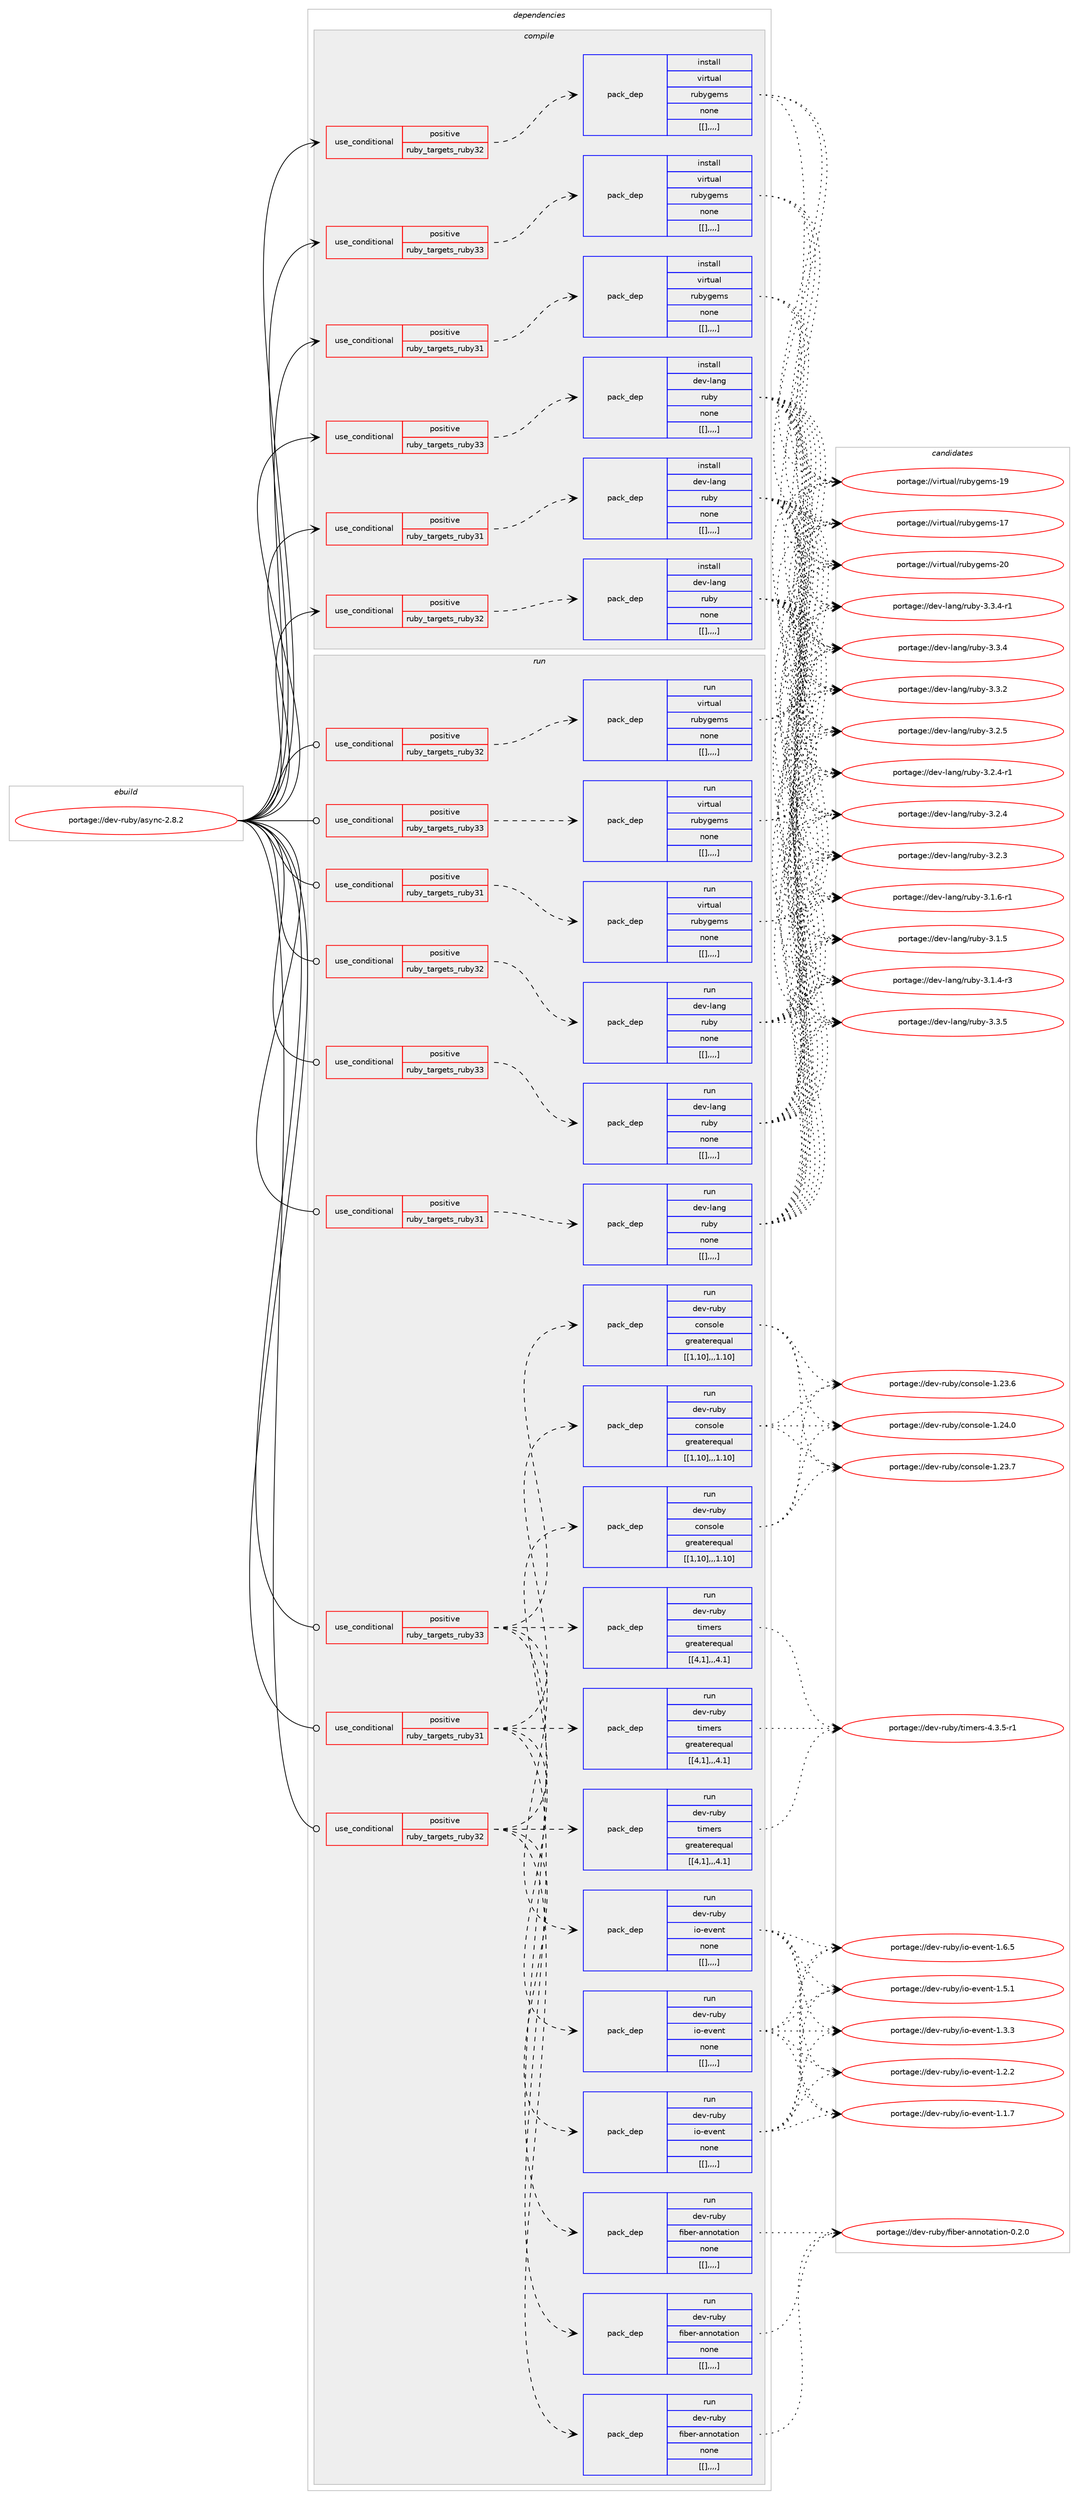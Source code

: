 digraph prolog {

# *************
# Graph options
# *************

newrank=true;
concentrate=true;
compound=true;
graph [rankdir=LR,fontname=Helvetica,fontsize=10,ranksep=1.5];#, ranksep=2.5, nodesep=0.2];
edge  [arrowhead=vee];
node  [fontname=Helvetica,fontsize=10];

# **********
# The ebuild
# **********

subgraph cluster_leftcol {
color=gray;
label=<<i>ebuild</i>>;
id [label="portage://dev-ruby/async-2.8.2", color=red, width=4, href="../dev-ruby/async-2.8.2.svg"];
}

# ****************
# The dependencies
# ****************

subgraph cluster_midcol {
color=gray;
label=<<i>dependencies</i>>;
subgraph cluster_compile {
fillcolor="#eeeeee";
style=filled;
label=<<i>compile</i>>;
subgraph cond48261 {
dependency186600 [label=<<TABLE BORDER="0" CELLBORDER="1" CELLSPACING="0" CELLPADDING="4"><TR><TD ROWSPAN="3" CELLPADDING="10">use_conditional</TD></TR><TR><TD>positive</TD></TR><TR><TD>ruby_targets_ruby31</TD></TR></TABLE>>, shape=none, color=red];
subgraph pack137008 {
dependency186687 [label=<<TABLE BORDER="0" CELLBORDER="1" CELLSPACING="0" CELLPADDING="4" WIDTH="220"><TR><TD ROWSPAN="6" CELLPADDING="30">pack_dep</TD></TR><TR><TD WIDTH="110">install</TD></TR><TR><TD>dev-lang</TD></TR><TR><TD>ruby</TD></TR><TR><TD>none</TD></TR><TR><TD>[[],,,,]</TD></TR></TABLE>>, shape=none, color=blue];
}
dependency186600:e -> dependency186687:w [weight=20,style="dashed",arrowhead="vee"];
}
id:e -> dependency186600:w [weight=20,style="solid",arrowhead="vee"];
subgraph cond48298 {
dependency186701 [label=<<TABLE BORDER="0" CELLBORDER="1" CELLSPACING="0" CELLPADDING="4"><TR><TD ROWSPAN="3" CELLPADDING="10">use_conditional</TD></TR><TR><TD>positive</TD></TR><TR><TD>ruby_targets_ruby31</TD></TR></TABLE>>, shape=none, color=red];
subgraph pack137037 {
dependency186730 [label=<<TABLE BORDER="0" CELLBORDER="1" CELLSPACING="0" CELLPADDING="4" WIDTH="220"><TR><TD ROWSPAN="6" CELLPADDING="30">pack_dep</TD></TR><TR><TD WIDTH="110">install</TD></TR><TR><TD>virtual</TD></TR><TR><TD>rubygems</TD></TR><TR><TD>none</TD></TR><TR><TD>[[],,,,]</TD></TR></TABLE>>, shape=none, color=blue];
}
dependency186701:e -> dependency186730:w [weight=20,style="dashed",arrowhead="vee"];
}
id:e -> dependency186701:w [weight=20,style="solid",arrowhead="vee"];
subgraph cond48322 {
dependency186761 [label=<<TABLE BORDER="0" CELLBORDER="1" CELLSPACING="0" CELLPADDING="4"><TR><TD ROWSPAN="3" CELLPADDING="10">use_conditional</TD></TR><TR><TD>positive</TD></TR><TR><TD>ruby_targets_ruby32</TD></TR></TABLE>>, shape=none, color=red];
subgraph pack137065 {
dependency186799 [label=<<TABLE BORDER="0" CELLBORDER="1" CELLSPACING="0" CELLPADDING="4" WIDTH="220"><TR><TD ROWSPAN="6" CELLPADDING="30">pack_dep</TD></TR><TR><TD WIDTH="110">install</TD></TR><TR><TD>dev-lang</TD></TR><TR><TD>ruby</TD></TR><TR><TD>none</TD></TR><TR><TD>[[],,,,]</TD></TR></TABLE>>, shape=none, color=blue];
}
dependency186761:e -> dependency186799:w [weight=20,style="dashed",arrowhead="vee"];
}
id:e -> dependency186761:w [weight=20,style="solid",arrowhead="vee"];
subgraph cond48362 {
dependency186854 [label=<<TABLE BORDER="0" CELLBORDER="1" CELLSPACING="0" CELLPADDING="4"><TR><TD ROWSPAN="3" CELLPADDING="10">use_conditional</TD></TR><TR><TD>positive</TD></TR><TR><TD>ruby_targets_ruby32</TD></TR></TABLE>>, shape=none, color=red];
subgraph pack137114 {
dependency186874 [label=<<TABLE BORDER="0" CELLBORDER="1" CELLSPACING="0" CELLPADDING="4" WIDTH="220"><TR><TD ROWSPAN="6" CELLPADDING="30">pack_dep</TD></TR><TR><TD WIDTH="110">install</TD></TR><TR><TD>virtual</TD></TR><TR><TD>rubygems</TD></TR><TR><TD>none</TD></TR><TR><TD>[[],,,,]</TD></TR></TABLE>>, shape=none, color=blue];
}
dependency186854:e -> dependency186874:w [weight=20,style="dashed",arrowhead="vee"];
}
id:e -> dependency186854:w [weight=20,style="solid",arrowhead="vee"];
subgraph cond48397 {
dependency186942 [label=<<TABLE BORDER="0" CELLBORDER="1" CELLSPACING="0" CELLPADDING="4"><TR><TD ROWSPAN="3" CELLPADDING="10">use_conditional</TD></TR><TR><TD>positive</TD></TR><TR><TD>ruby_targets_ruby33</TD></TR></TABLE>>, shape=none, color=red];
subgraph pack137158 {
dependency186976 [label=<<TABLE BORDER="0" CELLBORDER="1" CELLSPACING="0" CELLPADDING="4" WIDTH="220"><TR><TD ROWSPAN="6" CELLPADDING="30">pack_dep</TD></TR><TR><TD WIDTH="110">install</TD></TR><TR><TD>dev-lang</TD></TR><TR><TD>ruby</TD></TR><TR><TD>none</TD></TR><TR><TD>[[],,,,]</TD></TR></TABLE>>, shape=none, color=blue];
}
dependency186942:e -> dependency186976:w [weight=20,style="dashed",arrowhead="vee"];
}
id:e -> dependency186942:w [weight=20,style="solid",arrowhead="vee"];
subgraph cond48430 {
dependency186990 [label=<<TABLE BORDER="0" CELLBORDER="1" CELLSPACING="0" CELLPADDING="4"><TR><TD ROWSPAN="3" CELLPADDING="10">use_conditional</TD></TR><TR><TD>positive</TD></TR><TR><TD>ruby_targets_ruby33</TD></TR></TABLE>>, shape=none, color=red];
subgraph pack137202 {
dependency187038 [label=<<TABLE BORDER="0" CELLBORDER="1" CELLSPACING="0" CELLPADDING="4" WIDTH="220"><TR><TD ROWSPAN="6" CELLPADDING="30">pack_dep</TD></TR><TR><TD WIDTH="110">install</TD></TR><TR><TD>virtual</TD></TR><TR><TD>rubygems</TD></TR><TR><TD>none</TD></TR><TR><TD>[[],,,,]</TD></TR></TABLE>>, shape=none, color=blue];
}
dependency186990:e -> dependency187038:w [weight=20,style="dashed",arrowhead="vee"];
}
id:e -> dependency186990:w [weight=20,style="solid",arrowhead="vee"];
}
subgraph cluster_compileandrun {
fillcolor="#eeeeee";
style=filled;
label=<<i>compile and run</i>>;
}
subgraph cluster_run {
fillcolor="#eeeeee";
style=filled;
label=<<i>run</i>>;
subgraph cond48452 {
dependency187058 [label=<<TABLE BORDER="0" CELLBORDER="1" CELLSPACING="0" CELLPADDING="4"><TR><TD ROWSPAN="3" CELLPADDING="10">use_conditional</TD></TR><TR><TD>positive</TD></TR><TR><TD>ruby_targets_ruby31</TD></TR></TABLE>>, shape=none, color=red];
subgraph pack137224 {
dependency187076 [label=<<TABLE BORDER="0" CELLBORDER="1" CELLSPACING="0" CELLPADDING="4" WIDTH="220"><TR><TD ROWSPAN="6" CELLPADDING="30">pack_dep</TD></TR><TR><TD WIDTH="110">run</TD></TR><TR><TD>dev-lang</TD></TR><TR><TD>ruby</TD></TR><TR><TD>none</TD></TR><TR><TD>[[],,,,]</TD></TR></TABLE>>, shape=none, color=blue];
}
dependency187058:e -> dependency187076:w [weight=20,style="dashed",arrowhead="vee"];
}
id:e -> dependency187058:w [weight=20,style="solid",arrowhead="odot"];
subgraph cond48480 {
dependency187092 [label=<<TABLE BORDER="0" CELLBORDER="1" CELLSPACING="0" CELLPADDING="4"><TR><TD ROWSPAN="3" CELLPADDING="10">use_conditional</TD></TR><TR><TD>positive</TD></TR><TR><TD>ruby_targets_ruby31</TD></TR></TABLE>>, shape=none, color=red];
subgraph pack137248 {
dependency187161 [label=<<TABLE BORDER="0" CELLBORDER="1" CELLSPACING="0" CELLPADDING="4" WIDTH="220"><TR><TD ROWSPAN="6" CELLPADDING="30">pack_dep</TD></TR><TR><TD WIDTH="110">run</TD></TR><TR><TD>dev-ruby</TD></TR><TR><TD>console</TD></TR><TR><TD>greaterequal</TD></TR><TR><TD>[[1,10],,,1.10]</TD></TR></TABLE>>, shape=none, color=blue];
}
dependency187092:e -> dependency187161:w [weight=20,style="dashed",arrowhead="vee"];
subgraph pack137285 {
dependency187183 [label=<<TABLE BORDER="0" CELLBORDER="1" CELLSPACING="0" CELLPADDING="4" WIDTH="220"><TR><TD ROWSPAN="6" CELLPADDING="30">pack_dep</TD></TR><TR><TD WIDTH="110">run</TD></TR><TR><TD>dev-ruby</TD></TR><TR><TD>fiber-annotation</TD></TR><TR><TD>none</TD></TR><TR><TD>[[],,,,]</TD></TR></TABLE>>, shape=none, color=blue];
}
dependency187092:e -> dependency187183:w [weight=20,style="dashed",arrowhead="vee"];
subgraph pack137306 {
dependency187199 [label=<<TABLE BORDER="0" CELLBORDER="1" CELLSPACING="0" CELLPADDING="4" WIDTH="220"><TR><TD ROWSPAN="6" CELLPADDING="30">pack_dep</TD></TR><TR><TD WIDTH="110">run</TD></TR><TR><TD>dev-ruby</TD></TR><TR><TD>io-event</TD></TR><TR><TD>none</TD></TR><TR><TD>[[],,,,]</TD></TR></TABLE>>, shape=none, color=blue];
}
dependency187092:e -> dependency187199:w [weight=20,style="dashed",arrowhead="vee"];
subgraph pack137321 {
dependency187239 [label=<<TABLE BORDER="0" CELLBORDER="1" CELLSPACING="0" CELLPADDING="4" WIDTH="220"><TR><TD ROWSPAN="6" CELLPADDING="30">pack_dep</TD></TR><TR><TD WIDTH="110">run</TD></TR><TR><TD>dev-ruby</TD></TR><TR><TD>timers</TD></TR><TR><TD>greaterequal</TD></TR><TR><TD>[[4,1],,,4.1]</TD></TR></TABLE>>, shape=none, color=blue];
}
dependency187092:e -> dependency187239:w [weight=20,style="dashed",arrowhead="vee"];
}
id:e -> dependency187092:w [weight=20,style="solid",arrowhead="odot"];
subgraph cond48540 {
dependency187246 [label=<<TABLE BORDER="0" CELLBORDER="1" CELLSPACING="0" CELLPADDING="4"><TR><TD ROWSPAN="3" CELLPADDING="10">use_conditional</TD></TR><TR><TD>positive</TD></TR><TR><TD>ruby_targets_ruby31</TD></TR></TABLE>>, shape=none, color=red];
subgraph pack137331 {
dependency187250 [label=<<TABLE BORDER="0" CELLBORDER="1" CELLSPACING="0" CELLPADDING="4" WIDTH="220"><TR><TD ROWSPAN="6" CELLPADDING="30">pack_dep</TD></TR><TR><TD WIDTH="110">run</TD></TR><TR><TD>virtual</TD></TR><TR><TD>rubygems</TD></TR><TR><TD>none</TD></TR><TR><TD>[[],,,,]</TD></TR></TABLE>>, shape=none, color=blue];
}
dependency187246:e -> dependency187250:w [weight=20,style="dashed",arrowhead="vee"];
}
id:e -> dependency187246:w [weight=20,style="solid",arrowhead="odot"];
subgraph cond48597 {
dependency187419 [label=<<TABLE BORDER="0" CELLBORDER="1" CELLSPACING="0" CELLPADDING="4"><TR><TD ROWSPAN="3" CELLPADDING="10">use_conditional</TD></TR><TR><TD>positive</TD></TR><TR><TD>ruby_targets_ruby32</TD></TR></TABLE>>, shape=none, color=red];
subgraph pack137426 {
dependency187496 [label=<<TABLE BORDER="0" CELLBORDER="1" CELLSPACING="0" CELLPADDING="4" WIDTH="220"><TR><TD ROWSPAN="6" CELLPADDING="30">pack_dep</TD></TR><TR><TD WIDTH="110">run</TD></TR><TR><TD>dev-lang</TD></TR><TR><TD>ruby</TD></TR><TR><TD>none</TD></TR><TR><TD>[[],,,,]</TD></TR></TABLE>>, shape=none, color=blue];
}
dependency187419:e -> dependency187496:w [weight=20,style="dashed",arrowhead="vee"];
}
id:e -> dependency187419:w [weight=20,style="solid",arrowhead="odot"];
subgraph cond48678 {
dependency187544 [label=<<TABLE BORDER="0" CELLBORDER="1" CELLSPACING="0" CELLPADDING="4"><TR><TD ROWSPAN="3" CELLPADDING="10">use_conditional</TD></TR><TR><TD>positive</TD></TR><TR><TD>ruby_targets_ruby32</TD></TR></TABLE>>, shape=none, color=red];
subgraph pack137517 {
dependency187612 [label=<<TABLE BORDER="0" CELLBORDER="1" CELLSPACING="0" CELLPADDING="4" WIDTH="220"><TR><TD ROWSPAN="6" CELLPADDING="30">pack_dep</TD></TR><TR><TD WIDTH="110">run</TD></TR><TR><TD>dev-ruby</TD></TR><TR><TD>console</TD></TR><TR><TD>greaterequal</TD></TR><TR><TD>[[1,10],,,1.10]</TD></TR></TABLE>>, shape=none, color=blue];
}
dependency187544:e -> dependency187612:w [weight=20,style="dashed",arrowhead="vee"];
subgraph pack137555 {
dependency187696 [label=<<TABLE BORDER="0" CELLBORDER="1" CELLSPACING="0" CELLPADDING="4" WIDTH="220"><TR><TD ROWSPAN="6" CELLPADDING="30">pack_dep</TD></TR><TR><TD WIDTH="110">run</TD></TR><TR><TD>dev-ruby</TD></TR><TR><TD>fiber-annotation</TD></TR><TR><TD>none</TD></TR><TR><TD>[[],,,,]</TD></TR></TABLE>>, shape=none, color=blue];
}
dependency187544:e -> dependency187696:w [weight=20,style="dashed",arrowhead="vee"];
subgraph pack137576 {
dependency187698 [label=<<TABLE BORDER="0" CELLBORDER="1" CELLSPACING="0" CELLPADDING="4" WIDTH="220"><TR><TD ROWSPAN="6" CELLPADDING="30">pack_dep</TD></TR><TR><TD WIDTH="110">run</TD></TR><TR><TD>dev-ruby</TD></TR><TR><TD>io-event</TD></TR><TR><TD>none</TD></TR><TR><TD>[[],,,,]</TD></TR></TABLE>>, shape=none, color=blue];
}
dependency187544:e -> dependency187698:w [weight=20,style="dashed",arrowhead="vee"];
subgraph pack137578 {
dependency187741 [label=<<TABLE BORDER="0" CELLBORDER="1" CELLSPACING="0" CELLPADDING="4" WIDTH="220"><TR><TD ROWSPAN="6" CELLPADDING="30">pack_dep</TD></TR><TR><TD WIDTH="110">run</TD></TR><TR><TD>dev-ruby</TD></TR><TR><TD>timers</TD></TR><TR><TD>greaterequal</TD></TR><TR><TD>[[4,1],,,4.1]</TD></TR></TABLE>>, shape=none, color=blue];
}
dependency187544:e -> dependency187741:w [weight=20,style="dashed",arrowhead="vee"];
}
id:e -> dependency187544:w [weight=20,style="solid",arrowhead="odot"];
subgraph cond48774 {
dependency187922 [label=<<TABLE BORDER="0" CELLBORDER="1" CELLSPACING="0" CELLPADDING="4"><TR><TD ROWSPAN="3" CELLPADDING="10">use_conditional</TD></TR><TR><TD>positive</TD></TR><TR><TD>ruby_targets_ruby32</TD></TR></TABLE>>, shape=none, color=red];
subgraph pack137688 {
dependency187961 [label=<<TABLE BORDER="0" CELLBORDER="1" CELLSPACING="0" CELLPADDING="4" WIDTH="220"><TR><TD ROWSPAN="6" CELLPADDING="30">pack_dep</TD></TR><TR><TD WIDTH="110">run</TD></TR><TR><TD>virtual</TD></TR><TR><TD>rubygems</TD></TR><TR><TD>none</TD></TR><TR><TD>[[],,,,]</TD></TR></TABLE>>, shape=none, color=blue];
}
dependency187922:e -> dependency187961:w [weight=20,style="dashed",arrowhead="vee"];
}
id:e -> dependency187922:w [weight=20,style="solid",arrowhead="odot"];
subgraph cond48888 {
dependency187995 [label=<<TABLE BORDER="0" CELLBORDER="1" CELLSPACING="0" CELLPADDING="4"><TR><TD ROWSPAN="3" CELLPADDING="10">use_conditional</TD></TR><TR><TD>positive</TD></TR><TR><TD>ruby_targets_ruby33</TD></TR></TABLE>>, shape=none, color=red];
subgraph pack137742 {
dependency188025 [label=<<TABLE BORDER="0" CELLBORDER="1" CELLSPACING="0" CELLPADDING="4" WIDTH="220"><TR><TD ROWSPAN="6" CELLPADDING="30">pack_dep</TD></TR><TR><TD WIDTH="110">run</TD></TR><TR><TD>dev-lang</TD></TR><TR><TD>ruby</TD></TR><TR><TD>none</TD></TR><TR><TD>[[],,,,]</TD></TR></TABLE>>, shape=none, color=blue];
}
dependency187995:e -> dependency188025:w [weight=20,style="dashed",arrowhead="vee"];
}
id:e -> dependency187995:w [weight=20,style="solid",arrowhead="odot"];
subgraph cond48914 {
dependency188044 [label=<<TABLE BORDER="0" CELLBORDER="1" CELLSPACING="0" CELLPADDING="4"><TR><TD ROWSPAN="3" CELLPADDING="10">use_conditional</TD></TR><TR><TD>positive</TD></TR><TR><TD>ruby_targets_ruby33</TD></TR></TABLE>>, shape=none, color=red];
subgraph pack137756 {
dependency188076 [label=<<TABLE BORDER="0" CELLBORDER="1" CELLSPACING="0" CELLPADDING="4" WIDTH="220"><TR><TD ROWSPAN="6" CELLPADDING="30">pack_dep</TD></TR><TR><TD WIDTH="110">run</TD></TR><TR><TD>dev-ruby</TD></TR><TR><TD>console</TD></TR><TR><TD>greaterequal</TD></TR><TR><TD>[[1,10],,,1.10]</TD></TR></TABLE>>, shape=none, color=blue];
}
dependency188044:e -> dependency188076:w [weight=20,style="dashed",arrowhead="vee"];
subgraph pack137823 {
dependency188201 [label=<<TABLE BORDER="0" CELLBORDER="1" CELLSPACING="0" CELLPADDING="4" WIDTH="220"><TR><TD ROWSPAN="6" CELLPADDING="30">pack_dep</TD></TR><TR><TD WIDTH="110">run</TD></TR><TR><TD>dev-ruby</TD></TR><TR><TD>fiber-annotation</TD></TR><TR><TD>none</TD></TR><TR><TD>[[],,,,]</TD></TR></TABLE>>, shape=none, color=blue];
}
dependency188044:e -> dependency188201:w [weight=20,style="dashed",arrowhead="vee"];
subgraph pack137844 {
dependency188252 [label=<<TABLE BORDER="0" CELLBORDER="1" CELLSPACING="0" CELLPADDING="4" WIDTH="220"><TR><TD ROWSPAN="6" CELLPADDING="30">pack_dep</TD></TR><TR><TD WIDTH="110">run</TD></TR><TR><TD>dev-ruby</TD></TR><TR><TD>io-event</TD></TR><TR><TD>none</TD></TR><TR><TD>[[],,,,]</TD></TR></TABLE>>, shape=none, color=blue];
}
dependency188044:e -> dependency188252:w [weight=20,style="dashed",arrowhead="vee"];
subgraph pack137869 {
dependency188293 [label=<<TABLE BORDER="0" CELLBORDER="1" CELLSPACING="0" CELLPADDING="4" WIDTH="220"><TR><TD ROWSPAN="6" CELLPADDING="30">pack_dep</TD></TR><TR><TD WIDTH="110">run</TD></TR><TR><TD>dev-ruby</TD></TR><TR><TD>timers</TD></TR><TR><TD>greaterequal</TD></TR><TR><TD>[[4,1],,,4.1]</TD></TR></TABLE>>, shape=none, color=blue];
}
dependency188044:e -> dependency188293:w [weight=20,style="dashed",arrowhead="vee"];
}
id:e -> dependency188044:w [weight=20,style="solid",arrowhead="odot"];
subgraph cond49044 {
dependency188297 [label=<<TABLE BORDER="0" CELLBORDER="1" CELLSPACING="0" CELLPADDING="4"><TR><TD ROWSPAN="3" CELLPADDING="10">use_conditional</TD></TR><TR><TD>positive</TD></TR><TR><TD>ruby_targets_ruby33</TD></TR></TABLE>>, shape=none, color=red];
subgraph pack137891 {
dependency188317 [label=<<TABLE BORDER="0" CELLBORDER="1" CELLSPACING="0" CELLPADDING="4" WIDTH="220"><TR><TD ROWSPAN="6" CELLPADDING="30">pack_dep</TD></TR><TR><TD WIDTH="110">run</TD></TR><TR><TD>virtual</TD></TR><TR><TD>rubygems</TD></TR><TR><TD>none</TD></TR><TR><TD>[[],,,,]</TD></TR></TABLE>>, shape=none, color=blue];
}
dependency188297:e -> dependency188317:w [weight=20,style="dashed",arrowhead="vee"];
}
id:e -> dependency188297:w [weight=20,style="solid",arrowhead="odot"];
}
}

# **************
# The candidates
# **************

subgraph cluster_choices {
rank=same;
color=gray;
label=<<i>candidates</i>>;

subgraph choice137503 {
color=black;
nodesep=1;
choice10010111845108971101034711411798121455146514653 [label="portage://dev-lang/ruby-3.3.5", color=red, width=4,href="../dev-lang/ruby-3.3.5.svg"];
choice100101118451089711010347114117981214551465146524511449 [label="portage://dev-lang/ruby-3.3.4-r1", color=red, width=4,href="../dev-lang/ruby-3.3.4-r1.svg"];
choice10010111845108971101034711411798121455146514652 [label="portage://dev-lang/ruby-3.3.4", color=red, width=4,href="../dev-lang/ruby-3.3.4.svg"];
choice10010111845108971101034711411798121455146514650 [label="portage://dev-lang/ruby-3.3.2", color=red, width=4,href="../dev-lang/ruby-3.3.2.svg"];
choice10010111845108971101034711411798121455146504653 [label="portage://dev-lang/ruby-3.2.5", color=red, width=4,href="../dev-lang/ruby-3.2.5.svg"];
choice100101118451089711010347114117981214551465046524511449 [label="portage://dev-lang/ruby-3.2.4-r1", color=red, width=4,href="../dev-lang/ruby-3.2.4-r1.svg"];
choice10010111845108971101034711411798121455146504652 [label="portage://dev-lang/ruby-3.2.4", color=red, width=4,href="../dev-lang/ruby-3.2.4.svg"];
choice10010111845108971101034711411798121455146504651 [label="portage://dev-lang/ruby-3.2.3", color=red, width=4,href="../dev-lang/ruby-3.2.3.svg"];
choice100101118451089711010347114117981214551464946544511449 [label="portage://dev-lang/ruby-3.1.6-r1", color=red, width=4,href="../dev-lang/ruby-3.1.6-r1.svg"];
choice10010111845108971101034711411798121455146494653 [label="portage://dev-lang/ruby-3.1.5", color=red, width=4,href="../dev-lang/ruby-3.1.5.svg"];
choice100101118451089711010347114117981214551464946524511451 [label="portage://dev-lang/ruby-3.1.4-r3", color=red, width=4,href="../dev-lang/ruby-3.1.4-r3.svg"];
dependency186687:e -> choice10010111845108971101034711411798121455146514653:w [style=dotted,weight="100"];
dependency186687:e -> choice100101118451089711010347114117981214551465146524511449:w [style=dotted,weight="100"];
dependency186687:e -> choice10010111845108971101034711411798121455146514652:w [style=dotted,weight="100"];
dependency186687:e -> choice10010111845108971101034711411798121455146514650:w [style=dotted,weight="100"];
dependency186687:e -> choice10010111845108971101034711411798121455146504653:w [style=dotted,weight="100"];
dependency186687:e -> choice100101118451089711010347114117981214551465046524511449:w [style=dotted,weight="100"];
dependency186687:e -> choice10010111845108971101034711411798121455146504652:w [style=dotted,weight="100"];
dependency186687:e -> choice10010111845108971101034711411798121455146504651:w [style=dotted,weight="100"];
dependency186687:e -> choice100101118451089711010347114117981214551464946544511449:w [style=dotted,weight="100"];
dependency186687:e -> choice10010111845108971101034711411798121455146494653:w [style=dotted,weight="100"];
dependency186687:e -> choice100101118451089711010347114117981214551464946524511451:w [style=dotted,weight="100"];
}
subgraph choice137508 {
color=black;
nodesep=1;
choice118105114116117971084711411798121103101109115455048 [label="portage://virtual/rubygems-20", color=red, width=4,href="../virtual/rubygems-20.svg"];
choice118105114116117971084711411798121103101109115454957 [label="portage://virtual/rubygems-19", color=red, width=4,href="../virtual/rubygems-19.svg"];
choice118105114116117971084711411798121103101109115454955 [label="portage://virtual/rubygems-17", color=red, width=4,href="../virtual/rubygems-17.svg"];
dependency186730:e -> choice118105114116117971084711411798121103101109115455048:w [style=dotted,weight="100"];
dependency186730:e -> choice118105114116117971084711411798121103101109115454957:w [style=dotted,weight="100"];
dependency186730:e -> choice118105114116117971084711411798121103101109115454955:w [style=dotted,weight="100"];
}
subgraph choice137520 {
color=black;
nodesep=1;
choice10010111845108971101034711411798121455146514653 [label="portage://dev-lang/ruby-3.3.5", color=red, width=4,href="../dev-lang/ruby-3.3.5.svg"];
choice100101118451089711010347114117981214551465146524511449 [label="portage://dev-lang/ruby-3.3.4-r1", color=red, width=4,href="../dev-lang/ruby-3.3.4-r1.svg"];
choice10010111845108971101034711411798121455146514652 [label="portage://dev-lang/ruby-3.3.4", color=red, width=4,href="../dev-lang/ruby-3.3.4.svg"];
choice10010111845108971101034711411798121455146514650 [label="portage://dev-lang/ruby-3.3.2", color=red, width=4,href="../dev-lang/ruby-3.3.2.svg"];
choice10010111845108971101034711411798121455146504653 [label="portage://dev-lang/ruby-3.2.5", color=red, width=4,href="../dev-lang/ruby-3.2.5.svg"];
choice100101118451089711010347114117981214551465046524511449 [label="portage://dev-lang/ruby-3.2.4-r1", color=red, width=4,href="../dev-lang/ruby-3.2.4-r1.svg"];
choice10010111845108971101034711411798121455146504652 [label="portage://dev-lang/ruby-3.2.4", color=red, width=4,href="../dev-lang/ruby-3.2.4.svg"];
choice10010111845108971101034711411798121455146504651 [label="portage://dev-lang/ruby-3.2.3", color=red, width=4,href="../dev-lang/ruby-3.2.3.svg"];
choice100101118451089711010347114117981214551464946544511449 [label="portage://dev-lang/ruby-3.1.6-r1", color=red, width=4,href="../dev-lang/ruby-3.1.6-r1.svg"];
choice10010111845108971101034711411798121455146494653 [label="portage://dev-lang/ruby-3.1.5", color=red, width=4,href="../dev-lang/ruby-3.1.5.svg"];
choice100101118451089711010347114117981214551464946524511451 [label="portage://dev-lang/ruby-3.1.4-r3", color=red, width=4,href="../dev-lang/ruby-3.1.4-r3.svg"];
dependency186799:e -> choice10010111845108971101034711411798121455146514653:w [style=dotted,weight="100"];
dependency186799:e -> choice100101118451089711010347114117981214551465146524511449:w [style=dotted,weight="100"];
dependency186799:e -> choice10010111845108971101034711411798121455146514652:w [style=dotted,weight="100"];
dependency186799:e -> choice10010111845108971101034711411798121455146514650:w [style=dotted,weight="100"];
dependency186799:e -> choice10010111845108971101034711411798121455146504653:w [style=dotted,weight="100"];
dependency186799:e -> choice100101118451089711010347114117981214551465046524511449:w [style=dotted,weight="100"];
dependency186799:e -> choice10010111845108971101034711411798121455146504652:w [style=dotted,weight="100"];
dependency186799:e -> choice10010111845108971101034711411798121455146504651:w [style=dotted,weight="100"];
dependency186799:e -> choice100101118451089711010347114117981214551464946544511449:w [style=dotted,weight="100"];
dependency186799:e -> choice10010111845108971101034711411798121455146494653:w [style=dotted,weight="100"];
dependency186799:e -> choice100101118451089711010347114117981214551464946524511451:w [style=dotted,weight="100"];
}
subgraph choice137525 {
color=black;
nodesep=1;
choice118105114116117971084711411798121103101109115455048 [label="portage://virtual/rubygems-20", color=red, width=4,href="../virtual/rubygems-20.svg"];
choice118105114116117971084711411798121103101109115454957 [label="portage://virtual/rubygems-19", color=red, width=4,href="../virtual/rubygems-19.svg"];
choice118105114116117971084711411798121103101109115454955 [label="portage://virtual/rubygems-17", color=red, width=4,href="../virtual/rubygems-17.svg"];
dependency186874:e -> choice118105114116117971084711411798121103101109115455048:w [style=dotted,weight="100"];
dependency186874:e -> choice118105114116117971084711411798121103101109115454957:w [style=dotted,weight="100"];
dependency186874:e -> choice118105114116117971084711411798121103101109115454955:w [style=dotted,weight="100"];
}
subgraph choice137526 {
color=black;
nodesep=1;
choice10010111845108971101034711411798121455146514653 [label="portage://dev-lang/ruby-3.3.5", color=red, width=4,href="../dev-lang/ruby-3.3.5.svg"];
choice100101118451089711010347114117981214551465146524511449 [label="portage://dev-lang/ruby-3.3.4-r1", color=red, width=4,href="../dev-lang/ruby-3.3.4-r1.svg"];
choice10010111845108971101034711411798121455146514652 [label="portage://dev-lang/ruby-3.3.4", color=red, width=4,href="../dev-lang/ruby-3.3.4.svg"];
choice10010111845108971101034711411798121455146514650 [label="portage://dev-lang/ruby-3.3.2", color=red, width=4,href="../dev-lang/ruby-3.3.2.svg"];
choice10010111845108971101034711411798121455146504653 [label="portage://dev-lang/ruby-3.2.5", color=red, width=4,href="../dev-lang/ruby-3.2.5.svg"];
choice100101118451089711010347114117981214551465046524511449 [label="portage://dev-lang/ruby-3.2.4-r1", color=red, width=4,href="../dev-lang/ruby-3.2.4-r1.svg"];
choice10010111845108971101034711411798121455146504652 [label="portage://dev-lang/ruby-3.2.4", color=red, width=4,href="../dev-lang/ruby-3.2.4.svg"];
choice10010111845108971101034711411798121455146504651 [label="portage://dev-lang/ruby-3.2.3", color=red, width=4,href="../dev-lang/ruby-3.2.3.svg"];
choice100101118451089711010347114117981214551464946544511449 [label="portage://dev-lang/ruby-3.1.6-r1", color=red, width=4,href="../dev-lang/ruby-3.1.6-r1.svg"];
choice10010111845108971101034711411798121455146494653 [label="portage://dev-lang/ruby-3.1.5", color=red, width=4,href="../dev-lang/ruby-3.1.5.svg"];
choice100101118451089711010347114117981214551464946524511451 [label="portage://dev-lang/ruby-3.1.4-r3", color=red, width=4,href="../dev-lang/ruby-3.1.4-r3.svg"];
dependency186976:e -> choice10010111845108971101034711411798121455146514653:w [style=dotted,weight="100"];
dependency186976:e -> choice100101118451089711010347114117981214551465146524511449:w [style=dotted,weight="100"];
dependency186976:e -> choice10010111845108971101034711411798121455146514652:w [style=dotted,weight="100"];
dependency186976:e -> choice10010111845108971101034711411798121455146514650:w [style=dotted,weight="100"];
dependency186976:e -> choice10010111845108971101034711411798121455146504653:w [style=dotted,weight="100"];
dependency186976:e -> choice100101118451089711010347114117981214551465046524511449:w [style=dotted,weight="100"];
dependency186976:e -> choice10010111845108971101034711411798121455146504652:w [style=dotted,weight="100"];
dependency186976:e -> choice10010111845108971101034711411798121455146504651:w [style=dotted,weight="100"];
dependency186976:e -> choice100101118451089711010347114117981214551464946544511449:w [style=dotted,weight="100"];
dependency186976:e -> choice10010111845108971101034711411798121455146494653:w [style=dotted,weight="100"];
dependency186976:e -> choice100101118451089711010347114117981214551464946524511451:w [style=dotted,weight="100"];
}
subgraph choice137537 {
color=black;
nodesep=1;
choice118105114116117971084711411798121103101109115455048 [label="portage://virtual/rubygems-20", color=red, width=4,href="../virtual/rubygems-20.svg"];
choice118105114116117971084711411798121103101109115454957 [label="portage://virtual/rubygems-19", color=red, width=4,href="../virtual/rubygems-19.svg"];
choice118105114116117971084711411798121103101109115454955 [label="portage://virtual/rubygems-17", color=red, width=4,href="../virtual/rubygems-17.svg"];
dependency187038:e -> choice118105114116117971084711411798121103101109115455048:w [style=dotted,weight="100"];
dependency187038:e -> choice118105114116117971084711411798121103101109115454957:w [style=dotted,weight="100"];
dependency187038:e -> choice118105114116117971084711411798121103101109115454955:w [style=dotted,weight="100"];
}
subgraph choice137540 {
color=black;
nodesep=1;
choice10010111845108971101034711411798121455146514653 [label="portage://dev-lang/ruby-3.3.5", color=red, width=4,href="../dev-lang/ruby-3.3.5.svg"];
choice100101118451089711010347114117981214551465146524511449 [label="portage://dev-lang/ruby-3.3.4-r1", color=red, width=4,href="../dev-lang/ruby-3.3.4-r1.svg"];
choice10010111845108971101034711411798121455146514652 [label="portage://dev-lang/ruby-3.3.4", color=red, width=4,href="../dev-lang/ruby-3.3.4.svg"];
choice10010111845108971101034711411798121455146514650 [label="portage://dev-lang/ruby-3.3.2", color=red, width=4,href="../dev-lang/ruby-3.3.2.svg"];
choice10010111845108971101034711411798121455146504653 [label="portage://dev-lang/ruby-3.2.5", color=red, width=4,href="../dev-lang/ruby-3.2.5.svg"];
choice100101118451089711010347114117981214551465046524511449 [label="portage://dev-lang/ruby-3.2.4-r1", color=red, width=4,href="../dev-lang/ruby-3.2.4-r1.svg"];
choice10010111845108971101034711411798121455146504652 [label="portage://dev-lang/ruby-3.2.4", color=red, width=4,href="../dev-lang/ruby-3.2.4.svg"];
choice10010111845108971101034711411798121455146504651 [label="portage://dev-lang/ruby-3.2.3", color=red, width=4,href="../dev-lang/ruby-3.2.3.svg"];
choice100101118451089711010347114117981214551464946544511449 [label="portage://dev-lang/ruby-3.1.6-r1", color=red, width=4,href="../dev-lang/ruby-3.1.6-r1.svg"];
choice10010111845108971101034711411798121455146494653 [label="portage://dev-lang/ruby-3.1.5", color=red, width=4,href="../dev-lang/ruby-3.1.5.svg"];
choice100101118451089711010347114117981214551464946524511451 [label="portage://dev-lang/ruby-3.1.4-r3", color=red, width=4,href="../dev-lang/ruby-3.1.4-r3.svg"];
dependency187076:e -> choice10010111845108971101034711411798121455146514653:w [style=dotted,weight="100"];
dependency187076:e -> choice100101118451089711010347114117981214551465146524511449:w [style=dotted,weight="100"];
dependency187076:e -> choice10010111845108971101034711411798121455146514652:w [style=dotted,weight="100"];
dependency187076:e -> choice10010111845108971101034711411798121455146514650:w [style=dotted,weight="100"];
dependency187076:e -> choice10010111845108971101034711411798121455146504653:w [style=dotted,weight="100"];
dependency187076:e -> choice100101118451089711010347114117981214551465046524511449:w [style=dotted,weight="100"];
dependency187076:e -> choice10010111845108971101034711411798121455146504652:w [style=dotted,weight="100"];
dependency187076:e -> choice10010111845108971101034711411798121455146504651:w [style=dotted,weight="100"];
dependency187076:e -> choice100101118451089711010347114117981214551464946544511449:w [style=dotted,weight="100"];
dependency187076:e -> choice10010111845108971101034711411798121455146494653:w [style=dotted,weight="100"];
dependency187076:e -> choice100101118451089711010347114117981214551464946524511451:w [style=dotted,weight="100"];
}
subgraph choice137564 {
color=black;
nodesep=1;
choice1001011184511411798121479911111011511110810145494650524648 [label="portage://dev-ruby/console-1.24.0", color=red, width=4,href="../dev-ruby/console-1.24.0.svg"];
choice1001011184511411798121479911111011511110810145494650514655 [label="portage://dev-ruby/console-1.23.7", color=red, width=4,href="../dev-ruby/console-1.23.7.svg"];
choice1001011184511411798121479911111011511110810145494650514654 [label="portage://dev-ruby/console-1.23.6", color=red, width=4,href="../dev-ruby/console-1.23.6.svg"];
dependency187161:e -> choice1001011184511411798121479911111011511110810145494650524648:w [style=dotted,weight="100"];
dependency187161:e -> choice1001011184511411798121479911111011511110810145494650514655:w [style=dotted,weight="100"];
dependency187161:e -> choice1001011184511411798121479911111011511110810145494650514654:w [style=dotted,weight="100"];
}
subgraph choice137567 {
color=black;
nodesep=1;
choice10010111845114117981214710210598101114459711011011111697116105111110454846504648 [label="portage://dev-ruby/fiber-annotation-0.2.0", color=red, width=4,href="../dev-ruby/fiber-annotation-0.2.0.svg"];
dependency187183:e -> choice10010111845114117981214710210598101114459711011011111697116105111110454846504648:w [style=dotted,weight="100"];
}
subgraph choice137577 {
color=black;
nodesep=1;
choice10010111845114117981214710511145101118101110116454946544653 [label="portage://dev-ruby/io-event-1.6.5", color=red, width=4,href="../dev-ruby/io-event-1.6.5.svg"];
choice10010111845114117981214710511145101118101110116454946534649 [label="portage://dev-ruby/io-event-1.5.1", color=red, width=4,href="../dev-ruby/io-event-1.5.1.svg"];
choice10010111845114117981214710511145101118101110116454946514651 [label="portage://dev-ruby/io-event-1.3.3", color=red, width=4,href="../dev-ruby/io-event-1.3.3.svg"];
choice10010111845114117981214710511145101118101110116454946504650 [label="portage://dev-ruby/io-event-1.2.2", color=red, width=4,href="../dev-ruby/io-event-1.2.2.svg"];
choice10010111845114117981214710511145101118101110116454946494655 [label="portage://dev-ruby/io-event-1.1.7", color=red, width=4,href="../dev-ruby/io-event-1.1.7.svg"];
dependency187199:e -> choice10010111845114117981214710511145101118101110116454946544653:w [style=dotted,weight="100"];
dependency187199:e -> choice10010111845114117981214710511145101118101110116454946534649:w [style=dotted,weight="100"];
dependency187199:e -> choice10010111845114117981214710511145101118101110116454946514651:w [style=dotted,weight="100"];
dependency187199:e -> choice10010111845114117981214710511145101118101110116454946504650:w [style=dotted,weight="100"];
dependency187199:e -> choice10010111845114117981214710511145101118101110116454946494655:w [style=dotted,weight="100"];
}
subgraph choice137581 {
color=black;
nodesep=1;
choice1001011184511411798121471161051091011141154552465146534511449 [label="portage://dev-ruby/timers-4.3.5-r1", color=red, width=4,href="../dev-ruby/timers-4.3.5-r1.svg"];
dependency187239:e -> choice1001011184511411798121471161051091011141154552465146534511449:w [style=dotted,weight="100"];
}
subgraph choice137592 {
color=black;
nodesep=1;
choice118105114116117971084711411798121103101109115455048 [label="portage://virtual/rubygems-20", color=red, width=4,href="../virtual/rubygems-20.svg"];
choice118105114116117971084711411798121103101109115454957 [label="portage://virtual/rubygems-19", color=red, width=4,href="../virtual/rubygems-19.svg"];
choice118105114116117971084711411798121103101109115454955 [label="portage://virtual/rubygems-17", color=red, width=4,href="../virtual/rubygems-17.svg"];
dependency187250:e -> choice118105114116117971084711411798121103101109115455048:w [style=dotted,weight="100"];
dependency187250:e -> choice118105114116117971084711411798121103101109115454957:w [style=dotted,weight="100"];
dependency187250:e -> choice118105114116117971084711411798121103101109115454955:w [style=dotted,weight="100"];
}
subgraph choice137609 {
color=black;
nodesep=1;
choice10010111845108971101034711411798121455146514653 [label="portage://dev-lang/ruby-3.3.5", color=red, width=4,href="../dev-lang/ruby-3.3.5.svg"];
choice100101118451089711010347114117981214551465146524511449 [label="portage://dev-lang/ruby-3.3.4-r1", color=red, width=4,href="../dev-lang/ruby-3.3.4-r1.svg"];
choice10010111845108971101034711411798121455146514652 [label="portage://dev-lang/ruby-3.3.4", color=red, width=4,href="../dev-lang/ruby-3.3.4.svg"];
choice10010111845108971101034711411798121455146514650 [label="portage://dev-lang/ruby-3.3.2", color=red, width=4,href="../dev-lang/ruby-3.3.2.svg"];
choice10010111845108971101034711411798121455146504653 [label="portage://dev-lang/ruby-3.2.5", color=red, width=4,href="../dev-lang/ruby-3.2.5.svg"];
choice100101118451089711010347114117981214551465046524511449 [label="portage://dev-lang/ruby-3.2.4-r1", color=red, width=4,href="../dev-lang/ruby-3.2.4-r1.svg"];
choice10010111845108971101034711411798121455146504652 [label="portage://dev-lang/ruby-3.2.4", color=red, width=4,href="../dev-lang/ruby-3.2.4.svg"];
choice10010111845108971101034711411798121455146504651 [label="portage://dev-lang/ruby-3.2.3", color=red, width=4,href="../dev-lang/ruby-3.2.3.svg"];
choice100101118451089711010347114117981214551464946544511449 [label="portage://dev-lang/ruby-3.1.6-r1", color=red, width=4,href="../dev-lang/ruby-3.1.6-r1.svg"];
choice10010111845108971101034711411798121455146494653 [label="portage://dev-lang/ruby-3.1.5", color=red, width=4,href="../dev-lang/ruby-3.1.5.svg"];
choice100101118451089711010347114117981214551464946524511451 [label="portage://dev-lang/ruby-3.1.4-r3", color=red, width=4,href="../dev-lang/ruby-3.1.4-r3.svg"];
dependency187496:e -> choice10010111845108971101034711411798121455146514653:w [style=dotted,weight="100"];
dependency187496:e -> choice100101118451089711010347114117981214551465146524511449:w [style=dotted,weight="100"];
dependency187496:e -> choice10010111845108971101034711411798121455146514652:w [style=dotted,weight="100"];
dependency187496:e -> choice10010111845108971101034711411798121455146514650:w [style=dotted,weight="100"];
dependency187496:e -> choice10010111845108971101034711411798121455146504653:w [style=dotted,weight="100"];
dependency187496:e -> choice100101118451089711010347114117981214551465046524511449:w [style=dotted,weight="100"];
dependency187496:e -> choice10010111845108971101034711411798121455146504652:w [style=dotted,weight="100"];
dependency187496:e -> choice10010111845108971101034711411798121455146504651:w [style=dotted,weight="100"];
dependency187496:e -> choice100101118451089711010347114117981214551464946544511449:w [style=dotted,weight="100"];
dependency187496:e -> choice10010111845108971101034711411798121455146494653:w [style=dotted,weight="100"];
dependency187496:e -> choice100101118451089711010347114117981214551464946524511451:w [style=dotted,weight="100"];
}
subgraph choice137622 {
color=black;
nodesep=1;
choice1001011184511411798121479911111011511110810145494650524648 [label="portage://dev-ruby/console-1.24.0", color=red, width=4,href="../dev-ruby/console-1.24.0.svg"];
choice1001011184511411798121479911111011511110810145494650514655 [label="portage://dev-ruby/console-1.23.7", color=red, width=4,href="../dev-ruby/console-1.23.7.svg"];
choice1001011184511411798121479911111011511110810145494650514654 [label="portage://dev-ruby/console-1.23.6", color=red, width=4,href="../dev-ruby/console-1.23.6.svg"];
dependency187612:e -> choice1001011184511411798121479911111011511110810145494650524648:w [style=dotted,weight="100"];
dependency187612:e -> choice1001011184511411798121479911111011511110810145494650514655:w [style=dotted,weight="100"];
dependency187612:e -> choice1001011184511411798121479911111011511110810145494650514654:w [style=dotted,weight="100"];
}
subgraph choice137623 {
color=black;
nodesep=1;
choice10010111845114117981214710210598101114459711011011111697116105111110454846504648 [label="portage://dev-ruby/fiber-annotation-0.2.0", color=red, width=4,href="../dev-ruby/fiber-annotation-0.2.0.svg"];
dependency187696:e -> choice10010111845114117981214710210598101114459711011011111697116105111110454846504648:w [style=dotted,weight="100"];
}
subgraph choice137671 {
color=black;
nodesep=1;
choice10010111845114117981214710511145101118101110116454946544653 [label="portage://dev-ruby/io-event-1.6.5", color=red, width=4,href="../dev-ruby/io-event-1.6.5.svg"];
choice10010111845114117981214710511145101118101110116454946534649 [label="portage://dev-ruby/io-event-1.5.1", color=red, width=4,href="../dev-ruby/io-event-1.5.1.svg"];
choice10010111845114117981214710511145101118101110116454946514651 [label="portage://dev-ruby/io-event-1.3.3", color=red, width=4,href="../dev-ruby/io-event-1.3.3.svg"];
choice10010111845114117981214710511145101118101110116454946504650 [label="portage://dev-ruby/io-event-1.2.2", color=red, width=4,href="../dev-ruby/io-event-1.2.2.svg"];
choice10010111845114117981214710511145101118101110116454946494655 [label="portage://dev-ruby/io-event-1.1.7", color=red, width=4,href="../dev-ruby/io-event-1.1.7.svg"];
dependency187698:e -> choice10010111845114117981214710511145101118101110116454946544653:w [style=dotted,weight="100"];
dependency187698:e -> choice10010111845114117981214710511145101118101110116454946534649:w [style=dotted,weight="100"];
dependency187698:e -> choice10010111845114117981214710511145101118101110116454946514651:w [style=dotted,weight="100"];
dependency187698:e -> choice10010111845114117981214710511145101118101110116454946504650:w [style=dotted,weight="100"];
dependency187698:e -> choice10010111845114117981214710511145101118101110116454946494655:w [style=dotted,weight="100"];
}
subgraph choice137677 {
color=black;
nodesep=1;
choice1001011184511411798121471161051091011141154552465146534511449 [label="portage://dev-ruby/timers-4.3.5-r1", color=red, width=4,href="../dev-ruby/timers-4.3.5-r1.svg"];
dependency187741:e -> choice1001011184511411798121471161051091011141154552465146534511449:w [style=dotted,weight="100"];
}
subgraph choice137680 {
color=black;
nodesep=1;
choice118105114116117971084711411798121103101109115455048 [label="portage://virtual/rubygems-20", color=red, width=4,href="../virtual/rubygems-20.svg"];
choice118105114116117971084711411798121103101109115454957 [label="portage://virtual/rubygems-19", color=red, width=4,href="../virtual/rubygems-19.svg"];
choice118105114116117971084711411798121103101109115454955 [label="portage://virtual/rubygems-17", color=red, width=4,href="../virtual/rubygems-17.svg"];
dependency187961:e -> choice118105114116117971084711411798121103101109115455048:w [style=dotted,weight="100"];
dependency187961:e -> choice118105114116117971084711411798121103101109115454957:w [style=dotted,weight="100"];
dependency187961:e -> choice118105114116117971084711411798121103101109115454955:w [style=dotted,weight="100"];
}
subgraph choice137724 {
color=black;
nodesep=1;
choice10010111845108971101034711411798121455146514653 [label="portage://dev-lang/ruby-3.3.5", color=red, width=4,href="../dev-lang/ruby-3.3.5.svg"];
choice100101118451089711010347114117981214551465146524511449 [label="portage://dev-lang/ruby-3.3.4-r1", color=red, width=4,href="../dev-lang/ruby-3.3.4-r1.svg"];
choice10010111845108971101034711411798121455146514652 [label="portage://dev-lang/ruby-3.3.4", color=red, width=4,href="../dev-lang/ruby-3.3.4.svg"];
choice10010111845108971101034711411798121455146514650 [label="portage://dev-lang/ruby-3.3.2", color=red, width=4,href="../dev-lang/ruby-3.3.2.svg"];
choice10010111845108971101034711411798121455146504653 [label="portage://dev-lang/ruby-3.2.5", color=red, width=4,href="../dev-lang/ruby-3.2.5.svg"];
choice100101118451089711010347114117981214551465046524511449 [label="portage://dev-lang/ruby-3.2.4-r1", color=red, width=4,href="../dev-lang/ruby-3.2.4-r1.svg"];
choice10010111845108971101034711411798121455146504652 [label="portage://dev-lang/ruby-3.2.4", color=red, width=4,href="../dev-lang/ruby-3.2.4.svg"];
choice10010111845108971101034711411798121455146504651 [label="portage://dev-lang/ruby-3.2.3", color=red, width=4,href="../dev-lang/ruby-3.2.3.svg"];
choice100101118451089711010347114117981214551464946544511449 [label="portage://dev-lang/ruby-3.1.6-r1", color=red, width=4,href="../dev-lang/ruby-3.1.6-r1.svg"];
choice10010111845108971101034711411798121455146494653 [label="portage://dev-lang/ruby-3.1.5", color=red, width=4,href="../dev-lang/ruby-3.1.5.svg"];
choice100101118451089711010347114117981214551464946524511451 [label="portage://dev-lang/ruby-3.1.4-r3", color=red, width=4,href="../dev-lang/ruby-3.1.4-r3.svg"];
dependency188025:e -> choice10010111845108971101034711411798121455146514653:w [style=dotted,weight="100"];
dependency188025:e -> choice100101118451089711010347114117981214551465146524511449:w [style=dotted,weight="100"];
dependency188025:e -> choice10010111845108971101034711411798121455146514652:w [style=dotted,weight="100"];
dependency188025:e -> choice10010111845108971101034711411798121455146514650:w [style=dotted,weight="100"];
dependency188025:e -> choice10010111845108971101034711411798121455146504653:w [style=dotted,weight="100"];
dependency188025:e -> choice100101118451089711010347114117981214551465046524511449:w [style=dotted,weight="100"];
dependency188025:e -> choice10010111845108971101034711411798121455146504652:w [style=dotted,weight="100"];
dependency188025:e -> choice10010111845108971101034711411798121455146504651:w [style=dotted,weight="100"];
dependency188025:e -> choice100101118451089711010347114117981214551464946544511449:w [style=dotted,weight="100"];
dependency188025:e -> choice10010111845108971101034711411798121455146494653:w [style=dotted,weight="100"];
dependency188025:e -> choice100101118451089711010347114117981214551464946524511451:w [style=dotted,weight="100"];
}
subgraph choice137731 {
color=black;
nodesep=1;
choice1001011184511411798121479911111011511110810145494650524648 [label="portage://dev-ruby/console-1.24.0", color=red, width=4,href="../dev-ruby/console-1.24.0.svg"];
choice1001011184511411798121479911111011511110810145494650514655 [label="portage://dev-ruby/console-1.23.7", color=red, width=4,href="../dev-ruby/console-1.23.7.svg"];
choice1001011184511411798121479911111011511110810145494650514654 [label="portage://dev-ruby/console-1.23.6", color=red, width=4,href="../dev-ruby/console-1.23.6.svg"];
dependency188076:e -> choice1001011184511411798121479911111011511110810145494650524648:w [style=dotted,weight="100"];
dependency188076:e -> choice1001011184511411798121479911111011511110810145494650514655:w [style=dotted,weight="100"];
dependency188076:e -> choice1001011184511411798121479911111011511110810145494650514654:w [style=dotted,weight="100"];
}
subgraph choice137734 {
color=black;
nodesep=1;
choice10010111845114117981214710210598101114459711011011111697116105111110454846504648 [label="portage://dev-ruby/fiber-annotation-0.2.0", color=red, width=4,href="../dev-ruby/fiber-annotation-0.2.0.svg"];
dependency188201:e -> choice10010111845114117981214710210598101114459711011011111697116105111110454846504648:w [style=dotted,weight="100"];
}
subgraph choice137748 {
color=black;
nodesep=1;
choice10010111845114117981214710511145101118101110116454946544653 [label="portage://dev-ruby/io-event-1.6.5", color=red, width=4,href="../dev-ruby/io-event-1.6.5.svg"];
choice10010111845114117981214710511145101118101110116454946534649 [label="portage://dev-ruby/io-event-1.5.1", color=red, width=4,href="../dev-ruby/io-event-1.5.1.svg"];
choice10010111845114117981214710511145101118101110116454946514651 [label="portage://dev-ruby/io-event-1.3.3", color=red, width=4,href="../dev-ruby/io-event-1.3.3.svg"];
choice10010111845114117981214710511145101118101110116454946504650 [label="portage://dev-ruby/io-event-1.2.2", color=red, width=4,href="../dev-ruby/io-event-1.2.2.svg"];
choice10010111845114117981214710511145101118101110116454946494655 [label="portage://dev-ruby/io-event-1.1.7", color=red, width=4,href="../dev-ruby/io-event-1.1.7.svg"];
dependency188252:e -> choice10010111845114117981214710511145101118101110116454946544653:w [style=dotted,weight="100"];
dependency188252:e -> choice10010111845114117981214710511145101118101110116454946534649:w [style=dotted,weight="100"];
dependency188252:e -> choice10010111845114117981214710511145101118101110116454946514651:w [style=dotted,weight="100"];
dependency188252:e -> choice10010111845114117981214710511145101118101110116454946504650:w [style=dotted,weight="100"];
dependency188252:e -> choice10010111845114117981214710511145101118101110116454946494655:w [style=dotted,weight="100"];
}
subgraph choice137763 {
color=black;
nodesep=1;
choice1001011184511411798121471161051091011141154552465146534511449 [label="portage://dev-ruby/timers-4.3.5-r1", color=red, width=4,href="../dev-ruby/timers-4.3.5-r1.svg"];
dependency188293:e -> choice1001011184511411798121471161051091011141154552465146534511449:w [style=dotted,weight="100"];
}
subgraph choice137765 {
color=black;
nodesep=1;
choice118105114116117971084711411798121103101109115455048 [label="portage://virtual/rubygems-20", color=red, width=4,href="../virtual/rubygems-20.svg"];
choice118105114116117971084711411798121103101109115454957 [label="portage://virtual/rubygems-19", color=red, width=4,href="../virtual/rubygems-19.svg"];
choice118105114116117971084711411798121103101109115454955 [label="portage://virtual/rubygems-17", color=red, width=4,href="../virtual/rubygems-17.svg"];
dependency188317:e -> choice118105114116117971084711411798121103101109115455048:w [style=dotted,weight="100"];
dependency188317:e -> choice118105114116117971084711411798121103101109115454957:w [style=dotted,weight="100"];
dependency188317:e -> choice118105114116117971084711411798121103101109115454955:w [style=dotted,weight="100"];
}
}

}
